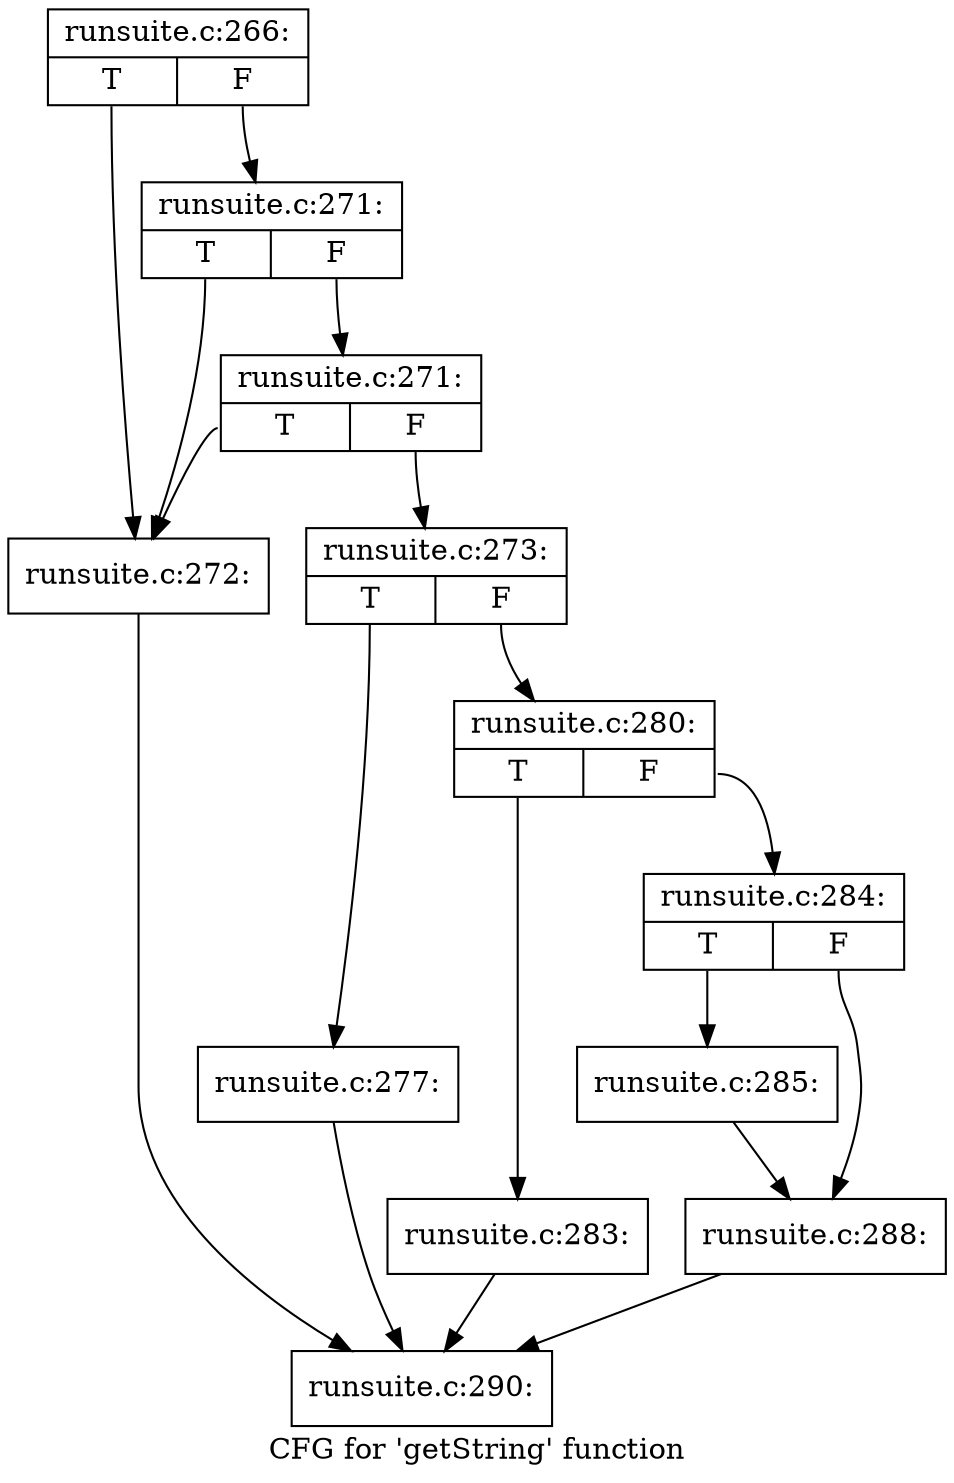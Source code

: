 digraph "CFG for 'getString' function" {
	label="CFG for 'getString' function";

	Node0x56d35f0 [shape=record,label="{runsuite.c:266:|{<s0>T|<s1>F}}"];
	Node0x56d35f0:s0 -> Node0x5712790;
	Node0x56d35f0:s1 -> Node0x57128b0;
	Node0x57128b0 [shape=record,label="{runsuite.c:271:|{<s0>T|<s1>F}}"];
	Node0x57128b0:s0 -> Node0x5712790;
	Node0x57128b0:s1 -> Node0x5712830;
	Node0x5712830 [shape=record,label="{runsuite.c:271:|{<s0>T|<s1>F}}"];
	Node0x5712830:s0 -> Node0x5712790;
	Node0x5712830:s1 -> Node0x57127e0;
	Node0x5712790 [shape=record,label="{runsuite.c:272:}"];
	Node0x5712790 -> Node0x57118a0;
	Node0x57127e0 [shape=record,label="{runsuite.c:273:|{<s0>T|<s1>F}}"];
	Node0x57127e0:s0 -> Node0x5713c90;
	Node0x57127e0:s1 -> Node0x5713ce0;
	Node0x5713c90 [shape=record,label="{runsuite.c:277:}"];
	Node0x5713c90 -> Node0x57118a0;
	Node0x5713ce0 [shape=record,label="{runsuite.c:280:|{<s0>T|<s1>F}}"];
	Node0x5713ce0:s0 -> Node0x5714870;
	Node0x5713ce0:s1 -> Node0x57148c0;
	Node0x5714870 [shape=record,label="{runsuite.c:283:}"];
	Node0x5714870 -> Node0x57118a0;
	Node0x57148c0 [shape=record,label="{runsuite.c:284:|{<s0>T|<s1>F}}"];
	Node0x57148c0:s0 -> Node0x5714d20;
	Node0x57148c0:s1 -> Node0x5714d70;
	Node0x5714d20 [shape=record,label="{runsuite.c:285:}"];
	Node0x5714d20 -> Node0x5714d70;
	Node0x5714d70 [shape=record,label="{runsuite.c:288:}"];
	Node0x5714d70 -> Node0x57118a0;
	Node0x57118a0 [shape=record,label="{runsuite.c:290:}"];
}
